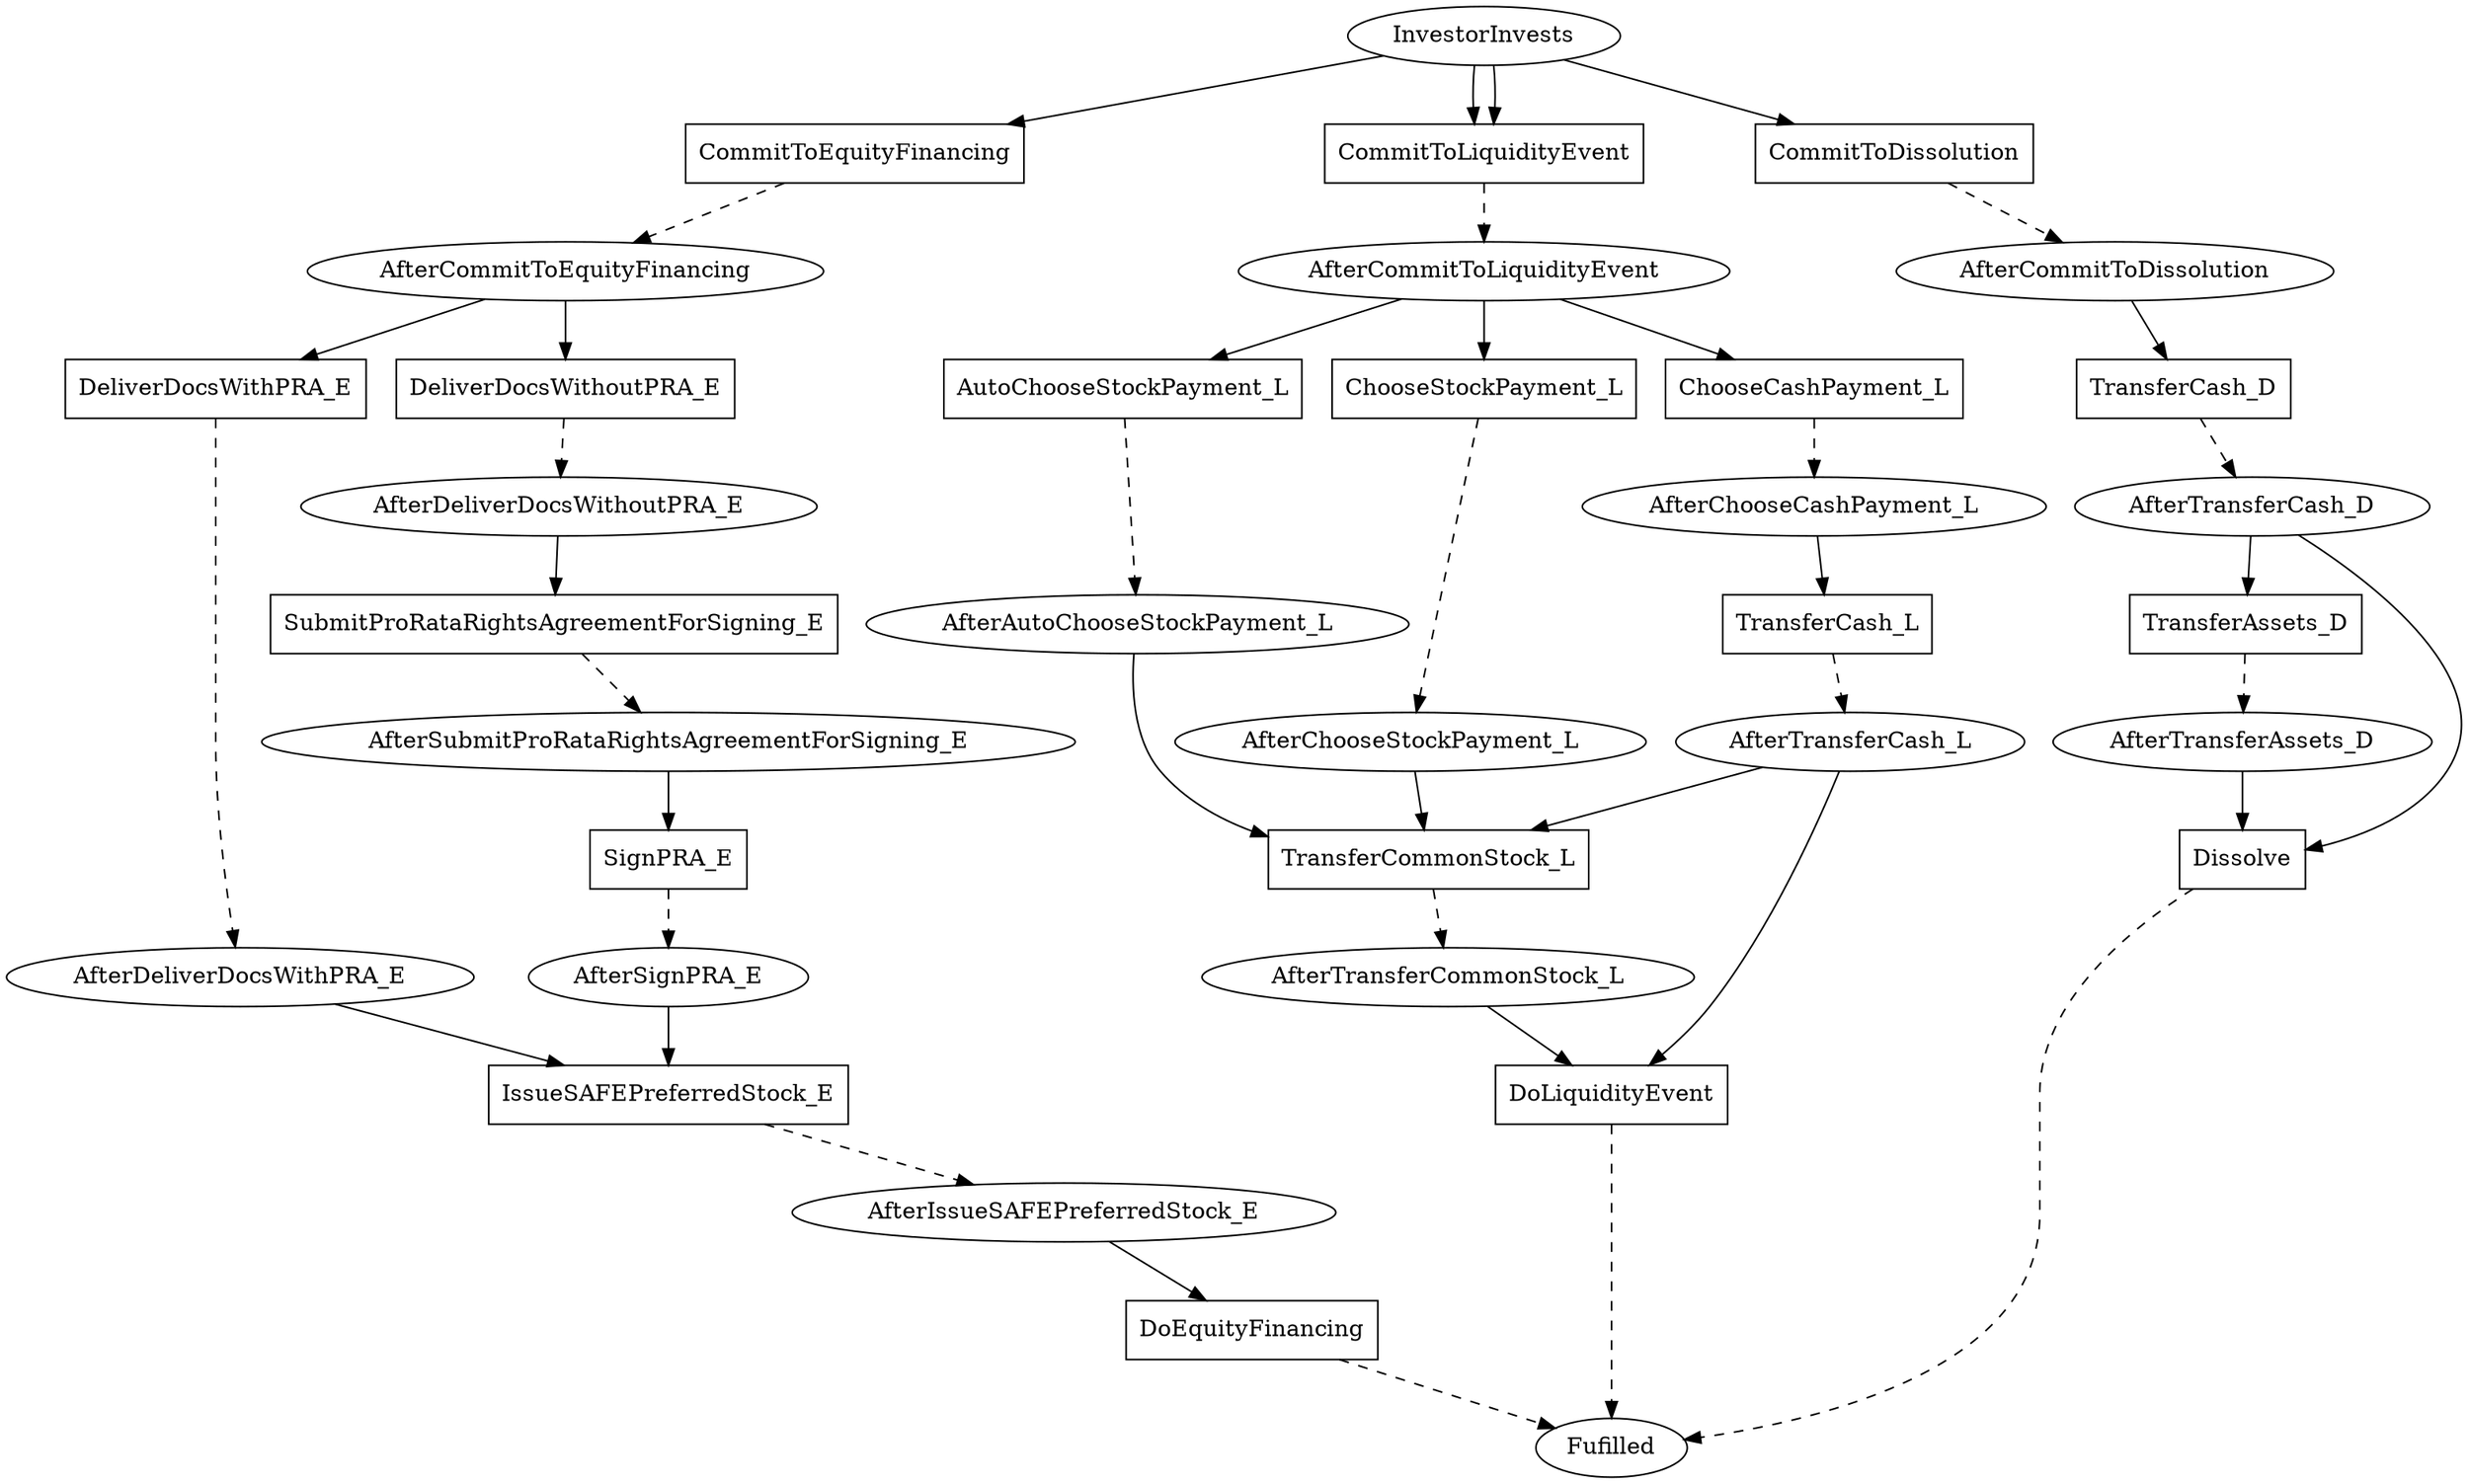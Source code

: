 // THIS IS A GENERATED FILE. DO NOT EDIT.

digraph SAFE {    
    Fulfilled[label=Fufilled];
    InvestorInvests[label=InvestorInvests];
	AfterCommitToEquityFinancing[label=AfterCommitToEquityFinancing];
	AfterDeliverDocsWithPRA_E[label=AfterDeliverDocsWithPRA_E];
	AfterDeliverDocsWithoutPRA_E[label=AfterDeliverDocsWithoutPRA_E];
	AfterSubmitProRataRightsAgreementForSigning_E[label=AfterSubmitProRataRightsAgreementForSigning_E];
	AfterSignPRA_E[label=AfterSignPRA_E];
	AfterIssueSAFEPreferredStock_E[label=AfterIssueSAFEPreferredStock_E];
	AfterCommitToLiquidityEvent[label=AfterCommitToLiquidityEvent];
	AfterAutoChooseStockPayment_L[label=AfterAutoChooseStockPayment_L];
	AfterChooseStockPayment_L[label=AfterChooseStockPayment_L];
	AfterTransferCommonStock_L[label=AfterTransferCommonStock_L];
	AfterChooseCashPayment_L[label=AfterChooseCashPayment_L];
	AfterTransferCash_L[label=AfterTransferCash_L];
	AfterCommitToDissolution[label=AfterCommitToDissolution];
	AfterTransferCash_D[label=AfterTransferCash_D];
	AfterTransferAssets_D[label=AfterTransferAssets_D]
    
     
    CommitToEquityFinancing[label=CommitToEquityFinancing,shape=box];
	DeliverDocsWithPRA_E[label=DeliverDocsWithPRA_E,shape=box];
	DeliverDocsWithoutPRA_E[label=DeliverDocsWithoutPRA_E,shape=box];
	SubmitProRataRightsAgreementForSigning_E[label=SubmitProRataRightsAgreementForSigning_E,shape=box];
	SignPRA_E[label=SignPRA_E,shape=box];
	IssueSAFEPreferredStock_E[label=IssueSAFEPreferredStock_E,shape=box];
	DoEquityFinancing[label=DoEquityFinancing,shape=box];
	CommitToLiquidityEvent[label=CommitToLiquidityEvent,shape=box];
	AutoChooseStockPayment_L[label=AutoChooseStockPayment_L,shape=box];
	ChooseStockPayment_L[label=ChooseStockPayment_L,shape=box];
	TransferCommonStock_L[label=TransferCommonStock_L,shape=box];
	ChooseCashPayment_L[label=ChooseCashPayment_L,shape=box];
	TransferCash_L[label=TransferCash_L,shape=box];
	DoLiquidityEvent[label=DoLiquidityEvent,shape=box];
	CommitToDissolution[label=CommitToDissolution,shape=box];
	TransferCash_D[label=TransferCash_D,shape=box];
	TransferAssets_D[label=TransferAssets_D,shape=box];
	Dissolve[label=Dissolve,shape=box]    
    
    
    
    InvestorInvests -> CommitToEquityFinancing;
	InvestorInvests -> CommitToLiquidityEvent;
	InvestorInvests -> CommitToLiquidityEvent;
	InvestorInvests -> CommitToDissolution;
	AfterCommitToEquityFinancing -> DeliverDocsWithPRA_E;
	AfterCommitToEquityFinancing -> DeliverDocsWithoutPRA_E;
	AfterDeliverDocsWithPRA_E -> IssueSAFEPreferredStock_E;
	AfterDeliverDocsWithoutPRA_E -> SubmitProRataRightsAgreementForSigning_E;
	AfterSubmitProRataRightsAgreementForSigning_E -> SignPRA_E;
	AfterSignPRA_E -> IssueSAFEPreferredStock_E;
	AfterIssueSAFEPreferredStock_E -> DoEquityFinancing;
	AfterCommitToLiquidityEvent -> ChooseCashPayment_L;
	AfterCommitToLiquidityEvent -> ChooseStockPayment_L;
	AfterCommitToLiquidityEvent -> AutoChooseStockPayment_L;
	AfterAutoChooseStockPayment_L -> TransferCommonStock_L;
	AfterChooseStockPayment_L -> TransferCommonStock_L;
	AfterTransferCommonStock_L -> DoLiquidityEvent;
	AfterChooseCashPayment_L -> TransferCash_L;
	AfterTransferCash_L -> TransferCommonStock_L;
	AfterTransferCash_L -> DoLiquidityEvent;
	AfterCommitToDissolution -> TransferCash_D;
	AfterTransferCash_D -> TransferAssets_D;
	AfterTransferCash_D -> Dissolve;
	AfterTransferAssets_D -> Dissolve
    
    CommitToEquityFinancing -> AfterCommitToEquityFinancing [style=dashed];
	DeliverDocsWithPRA_E -> AfterDeliverDocsWithPRA_E [style=dashed];
	DeliverDocsWithoutPRA_E -> AfterDeliverDocsWithoutPRA_E [style=dashed];
	SubmitProRataRightsAgreementForSigning_E -> AfterSubmitProRataRightsAgreementForSigning_E [style=dashed];
	SignPRA_E -> AfterSignPRA_E [style=dashed];
	IssueSAFEPreferredStock_E -> AfterIssueSAFEPreferredStock_E [style=dashed];
	DoEquityFinancing -> Fulfilled [style=dashed];
	CommitToLiquidityEvent -> AfterCommitToLiquidityEvent [style=dashed];
	AutoChooseStockPayment_L -> AfterAutoChooseStockPayment_L [style=dashed];
	ChooseStockPayment_L -> AfterChooseStockPayment_L [style=dashed];
	TransferCommonStock_L -> AfterTransferCommonStock_L [style=dashed];
	ChooseCashPayment_L -> AfterChooseCashPayment_L [style=dashed];
	TransferCash_L -> AfterTransferCash_L [style=dashed];
	DoLiquidityEvent -> Fulfilled [style=dashed];
	CommitToDissolution -> AfterCommitToDissolution [style=dashed];
	TransferCash_D -> AfterTransferCash_D [style=dashed];
	TransferAssets_D -> AfterTransferAssets_D [style=dashed];
	Dissolve -> Fulfilled [style=dashed]        
}